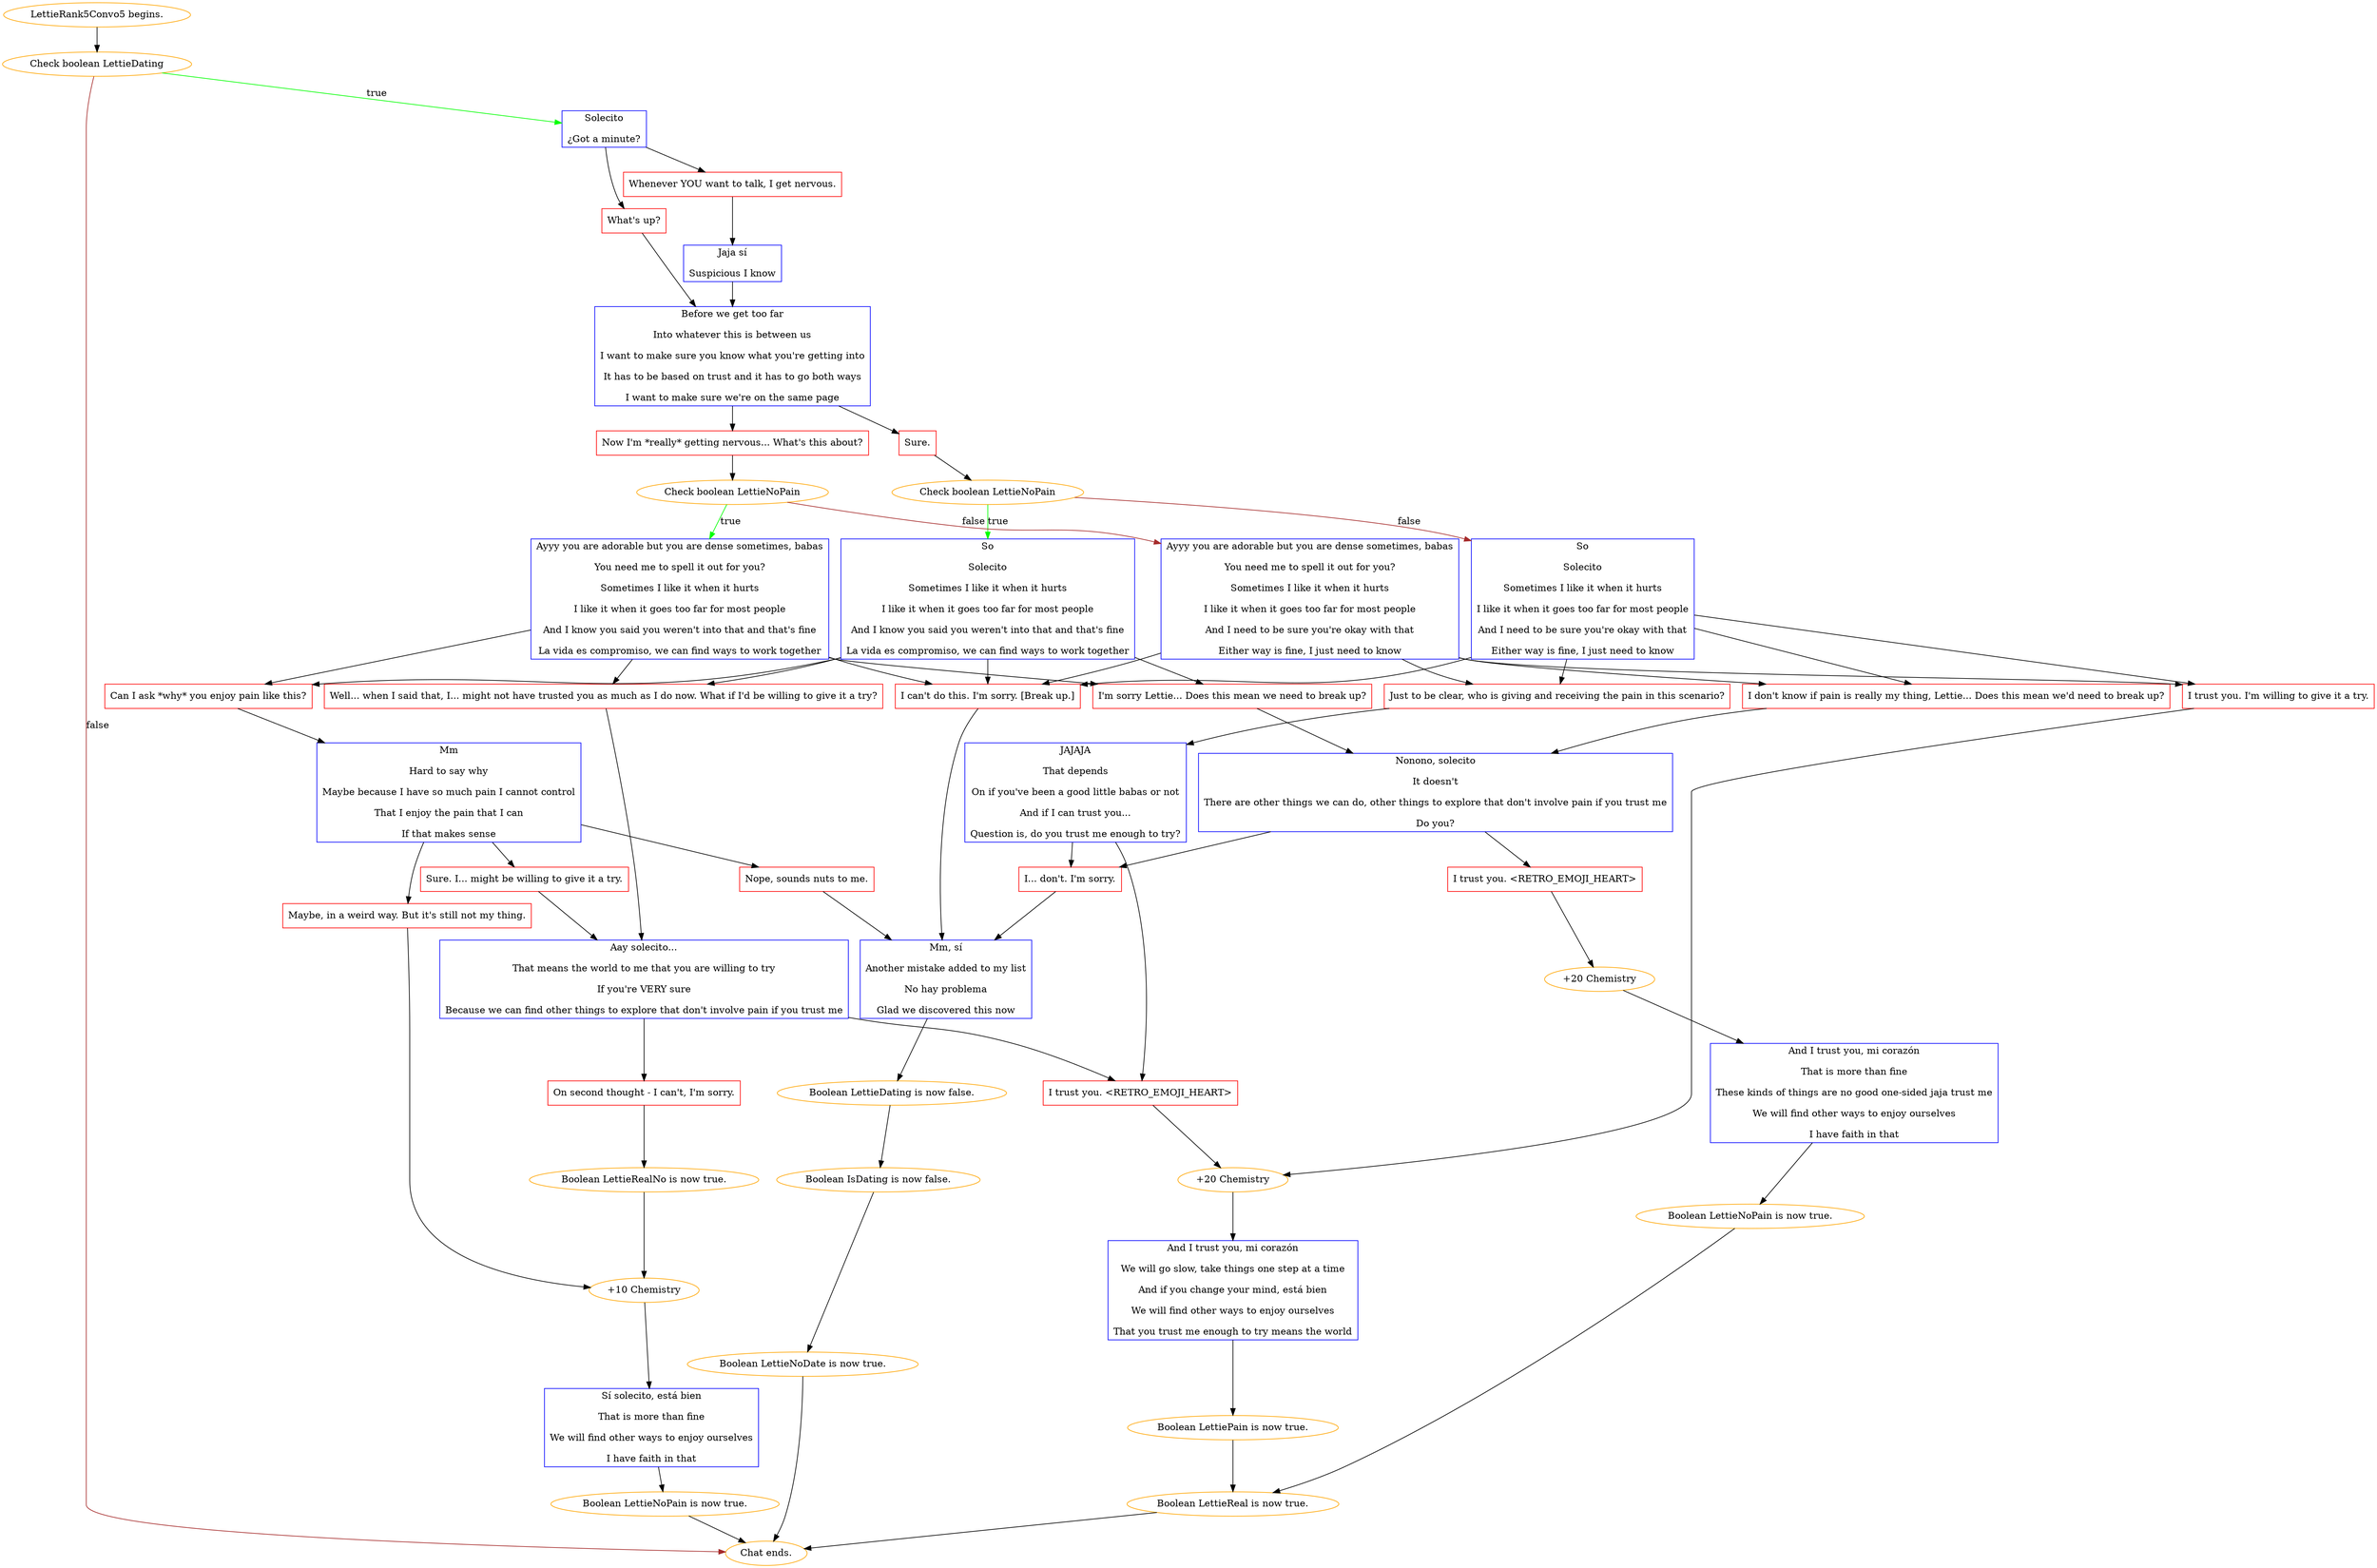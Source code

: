 digraph {
	"LettieRank5Convo5 begins." [color=orange];
		"LettieRank5Convo5 begins." -> j246347737;
	j246347737 [label="Check boolean LettieDating",color=orange];
		j246347737 -> j2044766632 [label=true,color=green];
		j246347737 -> "Chat ends." [label=false,color=brown];
	j2044766632 [label="Solecito
¿Got a minute?",shape=box,color=blue];
		j2044766632 -> j1498736915;
		j2044766632 -> j1770986492;
	"Chat ends." [color=orange];
	j1498736915 [label="What's up?",shape=box,color=red];
		j1498736915 -> j2624262778;
	j1770986492 [label="Whenever YOU want to talk, I get nervous.",shape=box,color=red];
		j1770986492 -> j148635493;
	j2624262778 [label="Before we get too far
Into whatever this is between us
I want to make sure you know what you're getting into
It has to be based on trust and it has to go both ways
I want to make sure we're on the same page",shape=box,color=blue];
		j2624262778 -> j1790212729;
		j2624262778 -> j1578314042;
	j148635493 [label="Jaja sí
Suspicious I know",shape=box,color=blue];
		j148635493 -> j2624262778;
	j1790212729 [label="Sure.",shape=box,color=red];
		j1790212729 -> j57334969;
	j1578314042 [label="Now I'm *really* getting nervous... What's this about?",shape=box,color=red];
		j1578314042 -> j4288625445;
	j57334969 [label="Check boolean LettieNoPain",color=orange];
		j57334969 -> j1009805558 [label=true,color=green];
		j57334969 -> j4157990015 [label=false,color=brown];
	j4288625445 [label="Check boolean LettieNoPain",color=orange];
		j4288625445 -> j1705941042 [label=true,color=green];
		j4288625445 -> j3389318600 [label=false,color=brown];
	j1009805558 [label="So
Solecito
Sometimes I like it when it hurts
I like it when it goes too far for most people
And I know you said you weren't into that and that's fine
La vida es compromiso, we can find ways to work together",shape=box,color=blue];
		j1009805558 -> j3735367994;
		j1009805558 -> j3045269229;
		j1009805558 -> j894900242;
		j1009805558 -> j3314145820;
	j4157990015 [label="So
Solecito
Sometimes I like it when it hurts
I like it when it goes too far for most people
And I need to be sure you're okay with that
Either way is fine, I just need to know",shape=box,color=blue];
		j4157990015 -> j3314145820;
		j4157990015 -> j3257511251;
		j4157990015 -> j133320727;
		j4157990015 -> j2165368204;
	j1705941042 [label="Ayyy you are adorable but you are dense sometimes, babas
You need me to spell it out for you?
Sometimes I like it when it hurts
I like it when it goes too far for most people
And I know you said you weren't into that and that's fine
La vida es compromiso, we can find ways to work together",shape=box,color=blue];
		j1705941042 -> j3735367994;
		j1705941042 -> j3045269229;
		j1705941042 -> j894900242;
		j1705941042 -> j3314145820;
	j3389318600 [label="Ayyy you are adorable but you are dense sometimes, babas
You need me to spell it out for you?
Sometimes I like it when it hurts
I like it when it goes too far for most people
And I need to be sure you're okay with that
Either way is fine, I just need to know",shape=box,color=blue];
		j3389318600 -> j3314145820;
		j3389318600 -> j3257511251;
		j3389318600 -> j133320727;
		j3389318600 -> j2165368204;
	j3735367994 [label="I'm sorry Lettie... Does this mean we need to break up?",shape=box,color=red];
		j3735367994 -> j3346426643;
	j3045269229 [label="Well... when I said that, I... might not have trusted you as much as I do now. What if I'd be willing to give it a try?",shape=box,color=red];
		j3045269229 -> j3686978291;
	j894900242 [label="Can I ask *why* you enjoy pain like this?",shape=box,color=red];
		j894900242 -> j1266960670;
	j3314145820 [label="I can't do this. I'm sorry. [Break up.]",shape=box,color=red];
		j3314145820 -> j2595180463;
	j3257511251 [label="Just to be clear, who is giving and receiving the pain in this scenario?",shape=box,color=red];
		j3257511251 -> j527314035;
	j133320727 [label="I trust you. I'm willing to give it a try.",shape=box,color=red];
		j133320727 -> j302847249;
	j2165368204 [label="I don't know if pain is really my thing, Lettie... Does this mean we'd need to break up?",shape=box,color=red];
		j2165368204 -> j3346426643;
	j3346426643 [label="Nonono, solecito
It doesn't
There are other things we can do, other things to explore that don't involve pain if you trust me
Do you?",shape=box,color=blue];
		j3346426643 -> j2077406314;
		j3346426643 -> j362510942;
	j3686978291 [label="Aay solecito...
That means the world to me that you are willing to try
If you're VERY sure
Because we can find other things to explore that don't involve pain if you trust me",shape=box,color=blue];
		j3686978291 -> j4164756918;
		j3686978291 -> j68394920;
	j1266960670 [label="Mm
Hard to say why
Maybe because I have so much pain I cannot control
That I enjoy the pain that I can
If that makes sense",shape=box,color=blue];
		j1266960670 -> j3406837382;
		j1266960670 -> j3402772797;
		j1266960670 -> j3856364611;
	j2595180463 [label="Mm, sí
Another mistake added to my list
No hay problema
Glad we discovered this now",shape=box,color=blue];
		j2595180463 -> j30836566;
	j527314035 [label="JAJAJA
That depends
On if you've been a good little babas or not
And if I can trust you...
Question is, do you trust me enough to try?",shape=box,color=blue];
		j527314035 -> j4164756918;
		j527314035 -> j362510942;
	j302847249 [label="+20 Chemistry",color=orange];
		j302847249 -> j3660319323;
	j2077406314 [label="I trust you. <RETRO_EMOJI_HEART>",shape=box,color=red];
		j2077406314 -> j2704512281;
	j362510942 [label="I... don't. I'm sorry.",shape=box,color=red];
		j362510942 -> j2595180463;
	j4164756918 [label="I trust you. <RETRO_EMOJI_HEART>",shape=box,color=red];
		j4164756918 -> j302847249;
	j68394920 [label="On second thought - I can't, I'm sorry.",shape=box,color=red];
		j68394920 -> j910358604;
	j3406837382 [label="Sure. I... might be willing to give it a try.",shape=box,color=red];
		j3406837382 -> j3686978291;
	j3402772797 [label="Maybe, in a weird way. But it's still not my thing.",shape=box,color=red];
		j3402772797 -> j1812832776;
	j3856364611 [label="Nope, sounds nuts to me.",shape=box,color=red];
		j3856364611 -> j2595180463;
	j30836566 [label="Boolean LettieDating is now false.",color=orange];
		j30836566 -> j4031970331;
	j3660319323 [label="And I trust you, mi corazón
We will go slow, take things one step at a time
And if you change your mind, está bien
We will find other ways to enjoy ourselves
That you trust me enough to try means the world",shape=box,color=blue];
		j3660319323 -> j3591311196;
	j2704512281 [label="+20 Chemistry",color=orange];
		j2704512281 -> j4212302170;
	j910358604 [label="Boolean LettieRealNo is now true.",color=orange];
		j910358604 -> j1812832776;
	j1812832776 [label="+10 Chemistry",color=orange];
		j1812832776 -> j1144191738;
	j4031970331 [label="Boolean IsDating is now false.",color=orange];
		j4031970331 -> j3065772033;
	j3591311196 [label="Boolean LettiePain is now true.",color=orange];
		j3591311196 -> j124228052;
	j4212302170 [label="And I trust you, mi corazón
That is more than fine
These kinds of things are no good one-sided jaja trust me
We will find other ways to enjoy ourselves
I have faith in that",shape=box,color=blue];
		j4212302170 -> j1129507415;
	j1144191738 [label="Sí solecito, está bien
That is more than fine
We will find other ways to enjoy ourselves
I have faith in that",shape=box,color=blue];
		j1144191738 -> j302908037;
	j3065772033 [label="Boolean LettieNoDate is now true.",color=orange];
		j3065772033 -> "Chat ends.";
	j124228052 [label="Boolean LettieReal is now true.",color=orange];
		j124228052 -> "Chat ends.";
	j1129507415 [label="Boolean LettieNoPain is now true.",color=orange];
		j1129507415 -> j124228052;
	j302908037 [label="Boolean LettieNoPain is now true.",color=orange];
		j302908037 -> "Chat ends.";
}